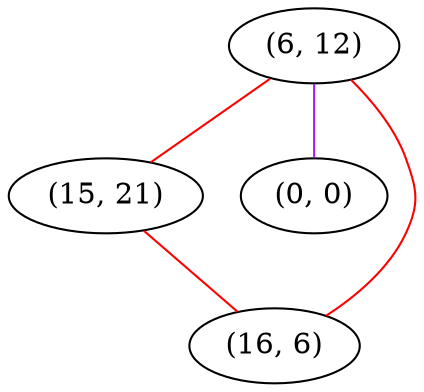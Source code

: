graph "" {
"(6, 12)";
"(15, 21)";
"(0, 0)";
"(16, 6)";
"(6, 12)" -- "(16, 6)"  [color=red, key=0, weight=1];
"(6, 12)" -- "(15, 21)"  [color=red, key=0, weight=1];
"(6, 12)" -- "(0, 0)"  [color=purple, key=0, weight=4];
"(15, 21)" -- "(16, 6)"  [color=red, key=0, weight=1];
}
